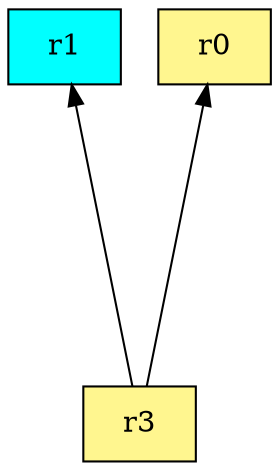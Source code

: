 digraph G {
rankdir=BT;ranksep="2.0";
"r3" [shape=record,fillcolor=khaki1,style=filled,label="{r3}"];
"r1" [shape=record,fillcolor=cyan,style=filled,label="{r1}"];
"r0" [shape=record,fillcolor=khaki1,style=filled,label="{r0}"];
"r3" -> "r1"
"r3" -> "r0"
}